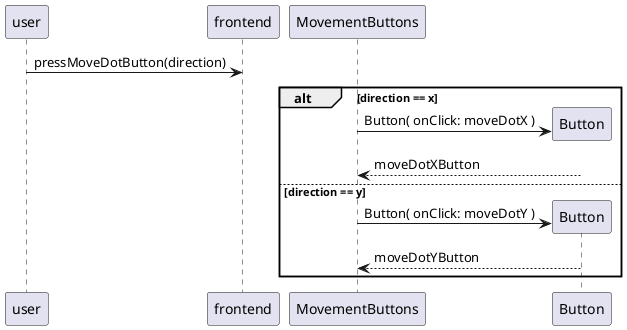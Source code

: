 @startuml

user -> frontend: pressMoveDotButton(direction)

alt direction == x
MovementButtons -> Button**: Button( onClick: moveDotX )
MovementButtons <-- Button: moveDotXButton
else direction == y 
MovementButtons -> Button**: Button( onClick: moveDotY )
MovementButtons <-- Button: moveDotYButton
end


@enduml